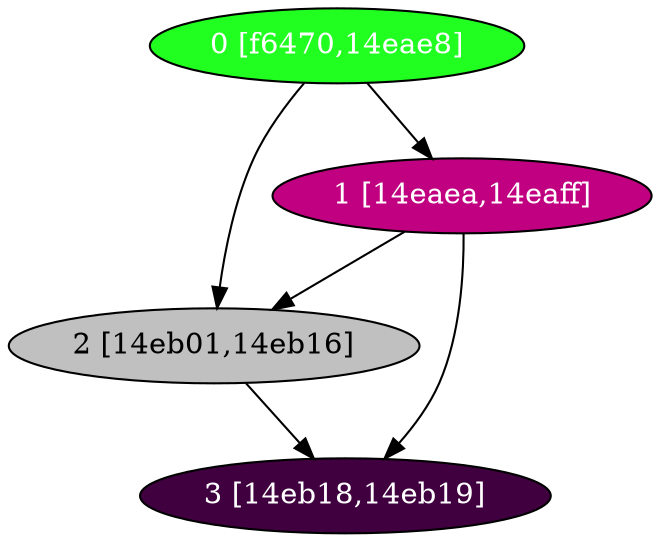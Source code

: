 diGraph libnss3{
	libnss3_0  [style=filled fillcolor="#20FF20" fontcolor="#ffffff" shape=oval label="0 [f6470,14eae8]"]
	libnss3_1  [style=filled fillcolor="#C00080" fontcolor="#ffffff" shape=oval label="1 [14eaea,14eaff]"]
	libnss3_2  [style=filled fillcolor="#C0C0C0" fontcolor="#000000" shape=oval label="2 [14eb01,14eb16]"]
	libnss3_3  [style=filled fillcolor="#400040" fontcolor="#ffffff" shape=oval label="3 [14eb18,14eb19]"]

	libnss3_0 -> libnss3_1
	libnss3_0 -> libnss3_2
	libnss3_1 -> libnss3_2
	libnss3_1 -> libnss3_3
	libnss3_2 -> libnss3_3
}